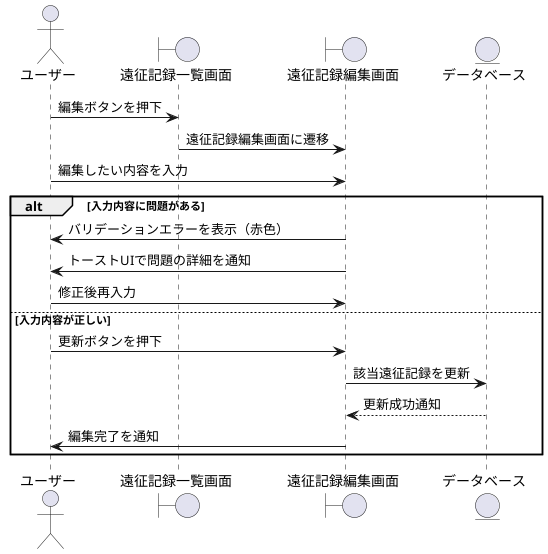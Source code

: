 @startuml
actor ユーザー as User
boundary "遠征記録一覧画面" as RecordList
boundary "遠征記録編集画面" as RecordEdit
entity "データベース" as DB

User -> RecordList: 編集ボタンを押下
RecordList -> RecordEdit: 遠征記録編集画面に遷移

User -> RecordEdit: 編集したい内容を入力
alt 入力内容に問題がある
    RecordEdit -> User: バリデーションエラーを表示（赤色）
    RecordEdit -> User: トーストUIで問題の詳細を通知
    User -> RecordEdit: 修正後再入力
else 入力内容が正しい
    User -> RecordEdit: 更新ボタンを押下
    RecordEdit -> DB: 該当遠征記録を更新
    DB --> RecordEdit: 更新成功通知
    RecordEdit -> User: 編集完了を通知
end

@enduml
